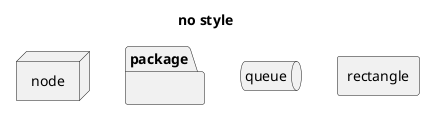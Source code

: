 {
  "sha1": "mq2wy9bujq9ftru67aq3woqmnxsqe87",
  "insertion": {
    "when": "2024-06-03T18:59:35.503Z",
    "url": "https://forum.plantuml.net/13336/inline-style-manage-dashed-dotted-nested-element-deployment?show=13540#c13540",
    "user": "plantuml@gmail.com"
  }
}
@startuml
title no style
node node {
}
package package {
}
queue queue {
}
rectangle rectangle {
}
@enduml
